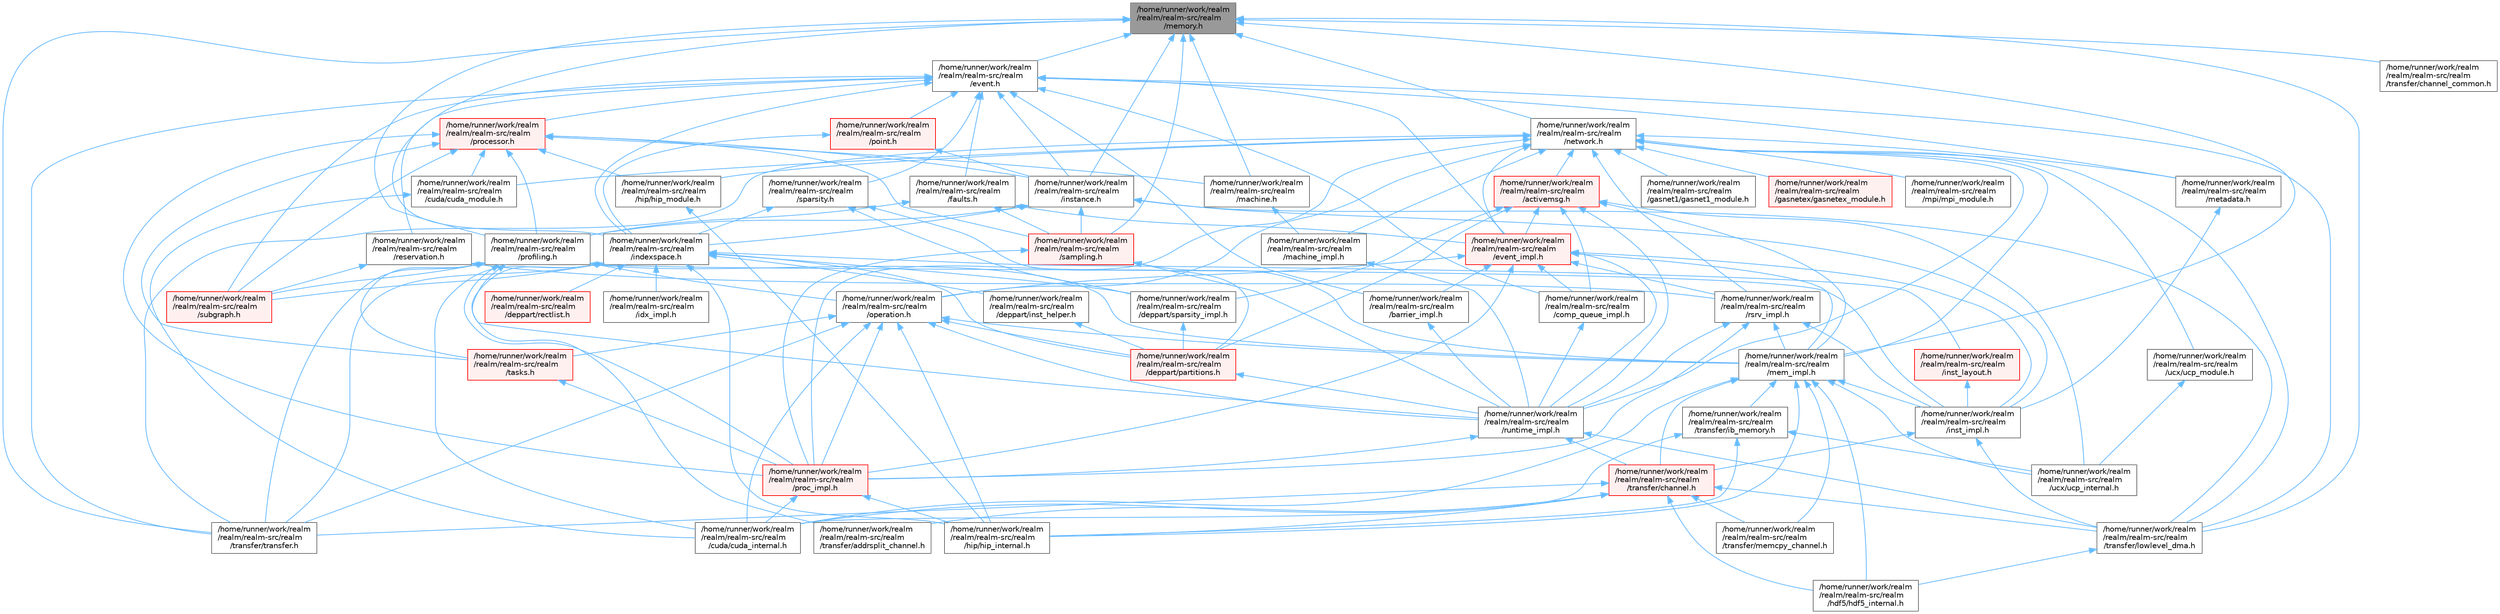 digraph "/home/runner/work/realm/realm/realm-src/realm/memory.h"
{
 // LATEX_PDF_SIZE
  bgcolor="transparent";
  edge [fontname=Helvetica,fontsize=10,labelfontname=Helvetica,labelfontsize=10];
  node [fontname=Helvetica,fontsize=10,shape=box,height=0.2,width=0.4];
  Node1 [id="Node000001",label="/home/runner/work/realm\l/realm/realm-src/realm\l/memory.h",height=0.2,width=0.4,color="gray40", fillcolor="grey60", style="filled", fontcolor="black",tooltip=" "];
  Node1 -> Node2 [id="edge1_Node000001_Node000002",dir="back",color="steelblue1",style="solid",tooltip=" "];
  Node2 [id="Node000002",label="/home/runner/work/realm\l/realm/realm-src/realm\l/event.h",height=0.2,width=0.4,color="grey40", fillcolor="white", style="filled",URL="$event_8h.html",tooltip=" "];
  Node2 -> Node3 [id="edge2_Node000002_Node000003",dir="back",color="steelblue1",style="solid",tooltip=" "];
  Node3 [id="Node000003",label="/home/runner/work/realm\l/realm/realm-src/realm\l/barrier_impl.h",height=0.2,width=0.4,color="grey40", fillcolor="white", style="filled",URL="$barrier__impl_8h.html",tooltip=" "];
  Node3 -> Node4 [id="edge3_Node000003_Node000004",dir="back",color="steelblue1",style="solid",tooltip=" "];
  Node4 [id="Node000004",label="/home/runner/work/realm\l/realm/realm-src/realm\l/runtime_impl.h",height=0.2,width=0.4,color="grey40", fillcolor="white", style="filled",URL="$runtime__impl_8h.html",tooltip=" "];
  Node4 -> Node5 [id="edge4_Node000004_Node000005",dir="back",color="steelblue1",style="solid",tooltip=" "];
  Node5 [id="Node000005",label="/home/runner/work/realm\l/realm/realm-src/realm\l/proc_impl.h",height=0.2,width=0.4,color="red", fillcolor="#FFF0F0", style="filled",URL="$proc__impl_8h.html",tooltip=" "];
  Node5 -> Node6 [id="edge5_Node000005_Node000006",dir="back",color="steelblue1",style="solid",tooltip=" "];
  Node6 [id="Node000006",label="/home/runner/work/realm\l/realm/realm-src/realm\l/cuda/cuda_internal.h",height=0.2,width=0.4,color="grey40", fillcolor="white", style="filled",URL="$cuda__internal_8h.html",tooltip=" "];
  Node5 -> Node7 [id="edge6_Node000005_Node000007",dir="back",color="steelblue1",style="solid",tooltip=" "];
  Node7 [id="Node000007",label="/home/runner/work/realm\l/realm/realm-src/realm\l/hip/hip_internal.h",height=0.2,width=0.4,color="grey40", fillcolor="white", style="filled",URL="$hip__internal_8h.html",tooltip=" "];
  Node4 -> Node11 [id="edge7_Node000004_Node000011",dir="back",color="steelblue1",style="solid",tooltip=" "];
  Node11 [id="Node000011",label="/home/runner/work/realm\l/realm/realm-src/realm\l/transfer/channel.h",height=0.2,width=0.4,color="red", fillcolor="#FFF0F0", style="filled",URL="$channel_8h.html",tooltip=" "];
  Node11 -> Node6 [id="edge8_Node000011_Node000006",dir="back",color="steelblue1",style="solid",tooltip=" "];
  Node11 -> Node12 [id="edge9_Node000011_Node000012",dir="back",color="steelblue1",style="solid",tooltip=" "];
  Node12 [id="Node000012",label="/home/runner/work/realm\l/realm/realm-src/realm\l/hdf5/hdf5_internal.h",height=0.2,width=0.4,color="grey40", fillcolor="white", style="filled",URL="$hdf5__internal_8h.html",tooltip=" "];
  Node11 -> Node7 [id="edge10_Node000011_Node000007",dir="back",color="steelblue1",style="solid",tooltip=" "];
  Node11 -> Node13 [id="edge11_Node000011_Node000013",dir="back",color="steelblue1",style="solid",tooltip=" "];
  Node13 [id="Node000013",label="/home/runner/work/realm\l/realm/realm-src/realm\l/transfer/addrsplit_channel.h",height=0.2,width=0.4,color="grey40", fillcolor="white", style="filled",URL="$addrsplit__channel_8h.html",tooltip=" "];
  Node11 -> Node15 [id="edge12_Node000011_Node000015",dir="back",color="steelblue1",style="solid",tooltip=" "];
  Node15 [id="Node000015",label="/home/runner/work/realm\l/realm/realm-src/realm\l/transfer/lowlevel_dma.h",height=0.2,width=0.4,color="grey40", fillcolor="white", style="filled",URL="$lowlevel__dma_8h.html",tooltip=" "];
  Node15 -> Node12 [id="edge13_Node000015_Node000012",dir="back",color="steelblue1",style="solid",tooltip=" "];
  Node11 -> Node16 [id="edge14_Node000011_Node000016",dir="back",color="steelblue1",style="solid",tooltip=" "];
  Node16 [id="Node000016",label="/home/runner/work/realm\l/realm/realm-src/realm\l/transfer/memcpy_channel.h",height=0.2,width=0.4,color="grey40", fillcolor="white", style="filled",URL="$memcpy__channel_8h.html",tooltip=" "];
  Node11 -> Node17 [id="edge15_Node000011_Node000017",dir="back",color="steelblue1",style="solid",tooltip=" "];
  Node17 [id="Node000017",label="/home/runner/work/realm\l/realm/realm-src/realm\l/transfer/transfer.h",height=0.2,width=0.4,color="grey40", fillcolor="white", style="filled",URL="$transfer_8h.html",tooltip=" "];
  Node4 -> Node15 [id="edge16_Node000004_Node000015",dir="back",color="steelblue1",style="solid",tooltip=" "];
  Node2 -> Node18 [id="edge17_Node000002_Node000018",dir="back",color="steelblue1",style="solid",tooltip=" "];
  Node18 [id="Node000018",label="/home/runner/work/realm\l/realm/realm-src/realm\l/comp_queue_impl.h",height=0.2,width=0.4,color="grey40", fillcolor="white", style="filled",URL="$comp__queue__impl_8h.html",tooltip=" "];
  Node18 -> Node4 [id="edge18_Node000018_Node000004",dir="back",color="steelblue1",style="solid",tooltip=" "];
  Node2 -> Node19 [id="edge19_Node000002_Node000019",dir="back",color="steelblue1",style="solid",tooltip=" "];
  Node19 [id="Node000019",label="/home/runner/work/realm\l/realm/realm-src/realm\l/event_impl.h",height=0.2,width=0.4,color="red", fillcolor="#FFF0F0", style="filled",URL="$event__impl_8h.html",tooltip=" "];
  Node19 -> Node3 [id="edge20_Node000019_Node000003",dir="back",color="steelblue1",style="solid",tooltip=" "];
  Node19 -> Node18 [id="edge21_Node000019_Node000018",dir="back",color="steelblue1",style="solid",tooltip=" "];
  Node19 -> Node20 [id="edge22_Node000019_Node000020",dir="back",color="steelblue1",style="solid",tooltip=" "];
  Node20 [id="Node000020",label="/home/runner/work/realm\l/realm/realm-src/realm\l/inst_impl.h",height=0.2,width=0.4,color="grey40", fillcolor="white", style="filled",URL="$inst__impl_8h.html",tooltip=" "];
  Node20 -> Node11 [id="edge23_Node000020_Node000011",dir="back",color="steelblue1",style="solid",tooltip=" "];
  Node20 -> Node15 [id="edge24_Node000020_Node000015",dir="back",color="steelblue1",style="solid",tooltip=" "];
  Node19 -> Node21 [id="edge25_Node000019_Node000021",dir="back",color="steelblue1",style="solid",tooltip=" "];
  Node21 [id="Node000021",label="/home/runner/work/realm\l/realm/realm-src/realm\l/mem_impl.h",height=0.2,width=0.4,color="grey40", fillcolor="white", style="filled",URL="$mem__impl_8h.html",tooltip=" "];
  Node21 -> Node6 [id="edge26_Node000021_Node000006",dir="back",color="steelblue1",style="solid",tooltip=" "];
  Node21 -> Node12 [id="edge27_Node000021_Node000012",dir="back",color="steelblue1",style="solid",tooltip=" "];
  Node21 -> Node7 [id="edge28_Node000021_Node000007",dir="back",color="steelblue1",style="solid",tooltip=" "];
  Node21 -> Node20 [id="edge29_Node000021_Node000020",dir="back",color="steelblue1",style="solid",tooltip=" "];
  Node21 -> Node11 [id="edge30_Node000021_Node000011",dir="back",color="steelblue1",style="solid",tooltip=" "];
  Node21 -> Node22 [id="edge31_Node000021_Node000022",dir="back",color="steelblue1",style="solid",tooltip=" "];
  Node22 [id="Node000022",label="/home/runner/work/realm\l/realm/realm-src/realm\l/transfer/ib_memory.h",height=0.2,width=0.4,color="grey40", fillcolor="white", style="filled",URL="$ib__memory_8h.html",tooltip=" "];
  Node22 -> Node6 [id="edge32_Node000022_Node000006",dir="back",color="steelblue1",style="solid",tooltip=" "];
  Node22 -> Node7 [id="edge33_Node000022_Node000007",dir="back",color="steelblue1",style="solid",tooltip=" "];
  Node22 -> Node23 [id="edge34_Node000022_Node000023",dir="back",color="steelblue1",style="solid",tooltip=" "];
  Node23 [id="Node000023",label="/home/runner/work/realm\l/realm/realm-src/realm\l/ucx/ucp_internal.h",height=0.2,width=0.4,color="grey40", fillcolor="white", style="filled",URL="$ucp__internal_8h.html",tooltip=" "];
  Node21 -> Node16 [id="edge35_Node000021_Node000016",dir="back",color="steelblue1",style="solid",tooltip=" "];
  Node21 -> Node23 [id="edge36_Node000021_Node000023",dir="back",color="steelblue1",style="solid",tooltip=" "];
  Node19 -> Node24 [id="edge37_Node000019_Node000024",dir="back",color="steelblue1",style="solid",tooltip=" "];
  Node24 [id="Node000024",label="/home/runner/work/realm\l/realm/realm-src/realm\l/operation.h",height=0.2,width=0.4,color="grey40", fillcolor="white", style="filled",URL="$operation_8h.html",tooltip=" "];
  Node24 -> Node6 [id="edge38_Node000024_Node000006",dir="back",color="steelblue1",style="solid",tooltip=" "];
  Node24 -> Node25 [id="edge39_Node000024_Node000025",dir="back",color="steelblue1",style="solid",tooltip=" "];
  Node25 [id="Node000025",label="/home/runner/work/realm\l/realm/realm-src/realm\l/deppart/partitions.h",height=0.2,width=0.4,color="red", fillcolor="#FFF0F0", style="filled",URL="$partitions_8h.html",tooltip=" "];
  Node25 -> Node4 [id="edge40_Node000025_Node000004",dir="back",color="steelblue1",style="solid",tooltip=" "];
  Node24 -> Node7 [id="edge41_Node000024_Node000007",dir="back",color="steelblue1",style="solid",tooltip=" "];
  Node24 -> Node21 [id="edge42_Node000024_Node000021",dir="back",color="steelblue1",style="solid",tooltip=" "];
  Node24 -> Node5 [id="edge43_Node000024_Node000005",dir="back",color="steelblue1",style="solid",tooltip=" "];
  Node24 -> Node4 [id="edge44_Node000024_Node000004",dir="back",color="steelblue1",style="solid",tooltip=" "];
  Node24 -> Node30 [id="edge45_Node000024_Node000030",dir="back",color="steelblue1",style="solid",tooltip=" "];
  Node30 [id="Node000030",label="/home/runner/work/realm\l/realm/realm-src/realm\l/tasks.h",height=0.2,width=0.4,color="red", fillcolor="#FFF0F0", style="filled",URL="$tasks_8h.html",tooltip=" "];
  Node30 -> Node5 [id="edge46_Node000030_Node000005",dir="back",color="steelblue1",style="solid",tooltip=" "];
  Node24 -> Node17 [id="edge47_Node000024_Node000017",dir="back",color="steelblue1",style="solid",tooltip=" "];
  Node19 -> Node5 [id="edge48_Node000019_Node000005",dir="back",color="steelblue1",style="solid",tooltip=" "];
  Node19 -> Node31 [id="edge49_Node000019_Node000031",dir="back",color="steelblue1",style="solid",tooltip=" "];
  Node31 [id="Node000031",label="/home/runner/work/realm\l/realm/realm-src/realm\l/rsrv_impl.h",height=0.2,width=0.4,color="grey40", fillcolor="white", style="filled",URL="$rsrv__impl_8h.html",tooltip=" "];
  Node31 -> Node20 [id="edge50_Node000031_Node000020",dir="back",color="steelblue1",style="solid",tooltip=" "];
  Node31 -> Node21 [id="edge51_Node000031_Node000021",dir="back",color="steelblue1",style="solid",tooltip=" "];
  Node31 -> Node5 [id="edge52_Node000031_Node000005",dir="back",color="steelblue1",style="solid",tooltip=" "];
  Node31 -> Node4 [id="edge53_Node000031_Node000004",dir="back",color="steelblue1",style="solid",tooltip=" "];
  Node19 -> Node4 [id="edge54_Node000019_Node000004",dir="back",color="steelblue1",style="solid",tooltip=" "];
  Node2 -> Node33 [id="edge55_Node000002_Node000033",dir="back",color="steelblue1",style="solid",tooltip=" "];
  Node33 [id="Node000033",label="/home/runner/work/realm\l/realm/realm-src/realm\l/faults.h",height=0.2,width=0.4,color="grey40", fillcolor="white", style="filled",URL="$faults_8h.html",tooltip=" "];
  Node33 -> Node19 [id="edge56_Node000033_Node000019",dir="back",color="steelblue1",style="solid",tooltip=" "];
  Node33 -> Node34 [id="edge57_Node000033_Node000034",dir="back",color="steelblue1",style="solid",tooltip=" "];
  Node34 [id="Node000034",label="/home/runner/work/realm\l/realm/realm-src/realm\l/profiling.h",height=0.2,width=0.4,color="grey40", fillcolor="white", style="filled",URL="$profiling_8h.html",tooltip=" "];
  Node34 -> Node20 [id="edge58_Node000034_Node000020",dir="back",color="steelblue1",style="solid",tooltip=" "];
  Node34 -> Node21 [id="edge59_Node000034_Node000021",dir="back",color="steelblue1",style="solid",tooltip=" "];
  Node34 -> Node24 [id="edge60_Node000034_Node000024",dir="back",color="steelblue1",style="solid",tooltip=" "];
  Node34 -> Node5 [id="edge61_Node000034_Node000005",dir="back",color="steelblue1",style="solid",tooltip=" "];
  Node34 -> Node4 [id="edge62_Node000034_Node000004",dir="back",color="steelblue1",style="solid",tooltip=" "];
  Node34 -> Node35 [id="edge63_Node000034_Node000035",dir="back",color="steelblue1",style="solid",tooltip=" "];
  Node35 [id="Node000035",label="/home/runner/work/realm\l/realm/realm-src/realm\l/subgraph.h",height=0.2,width=0.4,color="red", fillcolor="#FFF0F0", style="filled",URL="$subgraph_8h.html",tooltip=" "];
  Node34 -> Node30 [id="edge64_Node000034_Node000030",dir="back",color="steelblue1",style="solid",tooltip=" "];
  Node34 -> Node17 [id="edge65_Node000034_Node000017",dir="back",color="steelblue1",style="solid",tooltip=" "];
  Node33 -> Node36 [id="edge66_Node000033_Node000036",dir="back",color="steelblue1",style="solid",tooltip=" "];
  Node36 [id="Node000036",label="/home/runner/work/realm\l/realm/realm-src/realm\l/sampling.h",height=0.2,width=0.4,color="red", fillcolor="#FFF0F0", style="filled",URL="$sampling_8h.html",tooltip=" "];
  Node36 -> Node21 [id="edge67_Node000036_Node000021",dir="back",color="steelblue1",style="solid",tooltip=" "];
  Node36 -> Node5 [id="edge68_Node000036_Node000005",dir="back",color="steelblue1",style="solid",tooltip=" "];
  Node36 -> Node4 [id="edge69_Node000036_Node000004",dir="back",color="steelblue1",style="solid",tooltip=" "];
  Node2 -> Node39 [id="edge70_Node000002_Node000039",dir="back",color="steelblue1",style="solid",tooltip=" "];
  Node39 [id="Node000039",label="/home/runner/work/realm\l/realm/realm-src/realm\l/indexspace.h",height=0.2,width=0.4,color="grey40", fillcolor="white", style="filled",URL="$indexspace_8h.html",tooltip=" "];
  Node39 -> Node6 [id="edge71_Node000039_Node000006",dir="back",color="steelblue1",style="solid",tooltip=" "];
  Node39 -> Node40 [id="edge72_Node000039_Node000040",dir="back",color="steelblue1",style="solid",tooltip=" "];
  Node40 [id="Node000040",label="/home/runner/work/realm\l/realm/realm-src/realm\l/deppart/inst_helper.h",height=0.2,width=0.4,color="grey40", fillcolor="white", style="filled",URL="$inst__helper_8h.html",tooltip=" "];
  Node40 -> Node25 [id="edge73_Node000040_Node000025",dir="back",color="steelblue1",style="solid",tooltip=" "];
  Node39 -> Node25 [id="edge74_Node000039_Node000025",dir="back",color="steelblue1",style="solid",tooltip=" "];
  Node39 -> Node41 [id="edge75_Node000039_Node000041",dir="back",color="steelblue1",style="solid",tooltip=" "];
  Node41 [id="Node000041",label="/home/runner/work/realm\l/realm/realm-src/realm\l/deppart/rectlist.h",height=0.2,width=0.4,color="red", fillcolor="#FFF0F0", style="filled",URL="$rectlist_8h.html",tooltip=" "];
  Node39 -> Node42 [id="edge76_Node000039_Node000042",dir="back",color="steelblue1",style="solid",tooltip=" "];
  Node42 [id="Node000042",label="/home/runner/work/realm\l/realm/realm-src/realm\l/deppart/sparsity_impl.h",height=0.2,width=0.4,color="grey40", fillcolor="white", style="filled",URL="$sparsity__impl_8h.html",tooltip=" "];
  Node42 -> Node25 [id="edge77_Node000042_Node000025",dir="back",color="steelblue1",style="solid",tooltip=" "];
  Node39 -> Node7 [id="edge78_Node000039_Node000007",dir="back",color="steelblue1",style="solid",tooltip=" "];
  Node39 -> Node43 [id="edge79_Node000039_Node000043",dir="back",color="steelblue1",style="solid",tooltip=" "];
  Node43 [id="Node000043",label="/home/runner/work/realm\l/realm/realm-src/realm\l/idx_impl.h",height=0.2,width=0.4,color="grey40", fillcolor="white", style="filled",URL="$idx__impl_8h.html",tooltip=" "];
  Node39 -> Node44 [id="edge80_Node000039_Node000044",dir="back",color="steelblue1",style="solid",tooltip=" "];
  Node44 [id="Node000044",label="/home/runner/work/realm\l/realm/realm-src/realm\l/inst_layout.h",height=0.2,width=0.4,color="red", fillcolor="#FFF0F0", style="filled",URL="$inst__layout_8h.html",tooltip=" "];
  Node44 -> Node20 [id="edge81_Node000044_Node000020",dir="back",color="steelblue1",style="solid",tooltip=" "];
  Node39 -> Node35 [id="edge82_Node000039_Node000035",dir="back",color="steelblue1",style="solid",tooltip=" "];
  Node39 -> Node13 [id="edge83_Node000039_Node000013",dir="back",color="steelblue1",style="solid",tooltip=" "];
  Node39 -> Node17 [id="edge84_Node000039_Node000017",dir="back",color="steelblue1",style="solid",tooltip=" "];
  Node2 -> Node48 [id="edge85_Node000002_Node000048",dir="back",color="steelblue1",style="solid",tooltip=" "];
  Node48 [id="Node000048",label="/home/runner/work/realm\l/realm/realm-src/realm\l/instance.h",height=0.2,width=0.4,color="grey40", fillcolor="white", style="filled",URL="$instance_8h.html",tooltip=" "];
  Node48 -> Node39 [id="edge86_Node000048_Node000039",dir="back",color="steelblue1",style="solid",tooltip=" "];
  Node48 -> Node20 [id="edge87_Node000048_Node000020",dir="back",color="steelblue1",style="solid",tooltip=" "];
  Node48 -> Node34 [id="edge88_Node000048_Node000034",dir="back",color="steelblue1",style="solid",tooltip=" "];
  Node48 -> Node36 [id="edge89_Node000048_Node000036",dir="back",color="steelblue1",style="solid",tooltip=" "];
  Node48 -> Node15 [id="edge90_Node000048_Node000015",dir="back",color="steelblue1",style="solid",tooltip=" "];
  Node2 -> Node49 [id="edge91_Node000002_Node000049",dir="back",color="steelblue1",style="solid",tooltip=" "];
  Node49 [id="Node000049",label="/home/runner/work/realm\l/realm/realm-src/realm\l/metadata.h",height=0.2,width=0.4,color="grey40", fillcolor="white", style="filled",URL="$metadata_8h.html",tooltip=" "];
  Node49 -> Node20 [id="edge92_Node000049_Node000020",dir="back",color="steelblue1",style="solid",tooltip=" "];
  Node2 -> Node50 [id="edge93_Node000002_Node000050",dir="back",color="steelblue1",style="solid",tooltip=" "];
  Node50 [id="Node000050",label="/home/runner/work/realm\l/realm/realm-src/realm\l/point.h",height=0.2,width=0.4,color="red", fillcolor="#FFF0F0", style="filled",URL="$point_8h.html",tooltip=" "];
  Node50 -> Node39 [id="edge94_Node000050_Node000039",dir="back",color="steelblue1",style="solid",tooltip=" "];
  Node50 -> Node48 [id="edge95_Node000050_Node000048",dir="back",color="steelblue1",style="solid",tooltip=" "];
  Node2 -> Node53 [id="edge96_Node000002_Node000053",dir="back",color="steelblue1",style="solid",tooltip=" "];
  Node53 [id="Node000053",label="/home/runner/work/realm\l/realm/realm-src/realm\l/processor.h",height=0.2,width=0.4,color="red", fillcolor="#FFF0F0", style="filled",URL="$processor_8h.html",tooltip=" "];
  Node53 -> Node54 [id="edge97_Node000053_Node000054",dir="back",color="steelblue1",style="solid",tooltip=" "];
  Node54 [id="Node000054",label="/home/runner/work/realm\l/realm/realm-src/realm\l/cuda/cuda_module.h",height=0.2,width=0.4,color="grey40", fillcolor="white", style="filled",URL="$cuda__module_8h.html",tooltip=" "];
  Node54 -> Node6 [id="edge98_Node000054_Node000006",dir="back",color="steelblue1",style="solid",tooltip=" "];
  Node53 -> Node55 [id="edge99_Node000053_Node000055",dir="back",color="steelblue1",style="solid",tooltip=" "];
  Node55 [id="Node000055",label="/home/runner/work/realm\l/realm/realm-src/realm\l/hip/hip_module.h",height=0.2,width=0.4,color="grey40", fillcolor="white", style="filled",URL="$hip__module_8h.html",tooltip=" "];
  Node55 -> Node7 [id="edge100_Node000055_Node000007",dir="back",color="steelblue1",style="solid",tooltip=" "];
  Node53 -> Node48 [id="edge101_Node000053_Node000048",dir="back",color="steelblue1",style="solid",tooltip=" "];
  Node53 -> Node56 [id="edge102_Node000053_Node000056",dir="back",color="steelblue1",style="solid",tooltip=" "];
  Node56 [id="Node000056",label="/home/runner/work/realm\l/realm/realm-src/realm\l/machine.h",height=0.2,width=0.4,color="grey40", fillcolor="white", style="filled",URL="$machine_8h.html",tooltip=" "];
  Node56 -> Node57 [id="edge103_Node000056_Node000057",dir="back",color="steelblue1",style="solid",tooltip=" "];
  Node57 [id="Node000057",label="/home/runner/work/realm\l/realm/realm-src/realm\l/machine_impl.h",height=0.2,width=0.4,color="grey40", fillcolor="white", style="filled",URL="$machine__impl_8h.html",tooltip=" "];
  Node57 -> Node4 [id="edge104_Node000057_Node000004",dir="back",color="steelblue1",style="solid",tooltip=" "];
  Node53 -> Node5 [id="edge105_Node000053_Node000005",dir="back",color="steelblue1",style="solid",tooltip=" "];
  Node53 -> Node34 [id="edge106_Node000053_Node000034",dir="back",color="steelblue1",style="solid",tooltip=" "];
  Node53 -> Node36 [id="edge107_Node000053_Node000036",dir="back",color="steelblue1",style="solid",tooltip=" "];
  Node53 -> Node35 [id="edge108_Node000053_Node000035",dir="back",color="steelblue1",style="solid",tooltip=" "];
  Node53 -> Node30 [id="edge109_Node000053_Node000030",dir="back",color="steelblue1",style="solid",tooltip=" "];
  Node2 -> Node60 [id="edge110_Node000002_Node000060",dir="back",color="steelblue1",style="solid",tooltip=" "];
  Node60 [id="Node000060",label="/home/runner/work/realm\l/realm/realm-src/realm\l/reservation.h",height=0.2,width=0.4,color="grey40", fillcolor="white", style="filled",URL="$reservation_8h.html",tooltip=" "];
  Node60 -> Node31 [id="edge111_Node000060_Node000031",dir="back",color="steelblue1",style="solid",tooltip=" "];
  Node60 -> Node35 [id="edge112_Node000060_Node000035",dir="back",color="steelblue1",style="solid",tooltip=" "];
  Node2 -> Node61 [id="edge113_Node000002_Node000061",dir="back",color="steelblue1",style="solid",tooltip=" "];
  Node61 [id="Node000061",label="/home/runner/work/realm\l/realm/realm-src/realm\l/sparsity.h",height=0.2,width=0.4,color="grey40", fillcolor="white", style="filled",URL="$sparsity_8h.html",tooltip=" "];
  Node61 -> Node25 [id="edge114_Node000061_Node000025",dir="back",color="steelblue1",style="solid",tooltip=" "];
  Node61 -> Node42 [id="edge115_Node000061_Node000042",dir="back",color="steelblue1",style="solid",tooltip=" "];
  Node61 -> Node39 [id="edge116_Node000061_Node000039",dir="back",color="steelblue1",style="solid",tooltip=" "];
  Node2 -> Node35 [id="edge117_Node000002_Node000035",dir="back",color="steelblue1",style="solid",tooltip=" "];
  Node2 -> Node15 [id="edge118_Node000002_Node000015",dir="back",color="steelblue1",style="solid",tooltip=" "];
  Node2 -> Node17 [id="edge119_Node000002_Node000017",dir="back",color="steelblue1",style="solid",tooltip=" "];
  Node1 -> Node39 [id="edge120_Node000001_Node000039",dir="back",color="steelblue1",style="solid",tooltip=" "];
  Node1 -> Node48 [id="edge121_Node000001_Node000048",dir="back",color="steelblue1",style="solid",tooltip=" "];
  Node1 -> Node56 [id="edge122_Node000001_Node000056",dir="back",color="steelblue1",style="solid",tooltip=" "];
  Node1 -> Node21 [id="edge123_Node000001_Node000021",dir="back",color="steelblue1",style="solid",tooltip=" "];
  Node1 -> Node62 [id="edge124_Node000001_Node000062",dir="back",color="steelblue1",style="solid",tooltip=" "];
  Node62 [id="Node000062",label="/home/runner/work/realm\l/realm/realm-src/realm\l/network.h",height=0.2,width=0.4,color="grey40", fillcolor="white", style="filled",URL="$network_8h.html",tooltip=" "];
  Node62 -> Node63 [id="edge125_Node000062_Node000063",dir="back",color="steelblue1",style="solid",tooltip=" "];
  Node63 [id="Node000063",label="/home/runner/work/realm\l/realm/realm-src/realm\l/activemsg.h",height=0.2,width=0.4,color="red", fillcolor="#FFF0F0", style="filled",URL="$activemsg_8h.html",tooltip=" "];
  Node63 -> Node18 [id="edge126_Node000063_Node000018",dir="back",color="steelblue1",style="solid",tooltip=" "];
  Node63 -> Node25 [id="edge127_Node000063_Node000025",dir="back",color="steelblue1",style="solid",tooltip=" "];
  Node63 -> Node42 [id="edge128_Node000063_Node000042",dir="back",color="steelblue1",style="solid",tooltip=" "];
  Node63 -> Node19 [id="edge129_Node000063_Node000019",dir="back",color="steelblue1",style="solid",tooltip=" "];
  Node63 -> Node21 [id="edge130_Node000063_Node000021",dir="back",color="steelblue1",style="solid",tooltip=" "];
  Node63 -> Node4 [id="edge131_Node000063_Node000004",dir="back",color="steelblue1",style="solid",tooltip=" "];
  Node63 -> Node23 [id="edge132_Node000063_Node000023",dir="back",color="steelblue1",style="solid",tooltip=" "];
  Node62 -> Node54 [id="edge133_Node000062_Node000054",dir="back",color="steelblue1",style="solid",tooltip=" "];
  Node62 -> Node19 [id="edge134_Node000062_Node000019",dir="back",color="steelblue1",style="solid",tooltip=" "];
  Node62 -> Node67 [id="edge135_Node000062_Node000067",dir="back",color="steelblue1",style="solid",tooltip=" "];
  Node67 [id="Node000067",label="/home/runner/work/realm\l/realm/realm-src/realm\l/gasnet1/gasnet1_module.h",height=0.2,width=0.4,color="grey40", fillcolor="white", style="filled",URL="$gasnet1__module_8h.html",tooltip=" "];
  Node62 -> Node68 [id="edge136_Node000062_Node000068",dir="back",color="steelblue1",style="solid",tooltip=" "];
  Node68 [id="Node000068",label="/home/runner/work/realm\l/realm/realm-src/realm\l/gasnetex/gasnetex_module.h",height=0.2,width=0.4,color="red", fillcolor="#FFF0F0", style="filled",URL="$gasnetex__module_8h.html",tooltip=" "];
  Node62 -> Node55 [id="edge137_Node000062_Node000055",dir="back",color="steelblue1",style="solid",tooltip=" "];
  Node62 -> Node57 [id="edge138_Node000062_Node000057",dir="back",color="steelblue1",style="solid",tooltip=" "];
  Node62 -> Node21 [id="edge139_Node000062_Node000021",dir="back",color="steelblue1",style="solid",tooltip=" "];
  Node62 -> Node49 [id="edge140_Node000062_Node000049",dir="back",color="steelblue1",style="solid",tooltip=" "];
  Node62 -> Node69 [id="edge141_Node000062_Node000069",dir="back",color="steelblue1",style="solid",tooltip=" "];
  Node69 [id="Node000069",label="/home/runner/work/realm\l/realm/realm-src/realm\l/mpi/mpi_module.h",height=0.2,width=0.4,color="grey40", fillcolor="white", style="filled",URL="$mpi__module_8h.html",tooltip=" "];
  Node62 -> Node24 [id="edge142_Node000062_Node000024",dir="back",color="steelblue1",style="solid",tooltip=" "];
  Node62 -> Node5 [id="edge143_Node000062_Node000005",dir="back",color="steelblue1",style="solid",tooltip=" "];
  Node62 -> Node31 [id="edge144_Node000062_Node000031",dir="back",color="steelblue1",style="solid",tooltip=" "];
  Node62 -> Node4 [id="edge145_Node000062_Node000004",dir="back",color="steelblue1",style="solid",tooltip=" "];
  Node62 -> Node15 [id="edge146_Node000062_Node000015",dir="back",color="steelblue1",style="solid",tooltip=" "];
  Node62 -> Node17 [id="edge147_Node000062_Node000017",dir="back",color="steelblue1",style="solid",tooltip=" "];
  Node62 -> Node70 [id="edge148_Node000062_Node000070",dir="back",color="steelblue1",style="solid",tooltip=" "];
  Node70 [id="Node000070",label="/home/runner/work/realm\l/realm/realm-src/realm\l/ucx/ucp_module.h",height=0.2,width=0.4,color="grey40", fillcolor="white", style="filled",URL="$ucp__module_8h.html",tooltip=" "];
  Node70 -> Node23 [id="edge149_Node000070_Node000023",dir="back",color="steelblue1",style="solid",tooltip=" "];
  Node1 -> Node34 [id="edge150_Node000001_Node000034",dir="back",color="steelblue1",style="solid",tooltip=" "];
  Node1 -> Node36 [id="edge151_Node000001_Node000036",dir="back",color="steelblue1",style="solid",tooltip=" "];
  Node1 -> Node71 [id="edge152_Node000001_Node000071",dir="back",color="steelblue1",style="solid",tooltip=" "];
  Node71 [id="Node000071",label="/home/runner/work/realm\l/realm/realm-src/realm\l/transfer/channel_common.h",height=0.2,width=0.4,color="grey40", fillcolor="white", style="filled",URL="$channel__common_8h.html",tooltip=" "];
  Node1 -> Node15 [id="edge153_Node000001_Node000015",dir="back",color="steelblue1",style="solid",tooltip=" "];
  Node1 -> Node17 [id="edge154_Node000001_Node000017",dir="back",color="steelblue1",style="solid",tooltip=" "];
}
